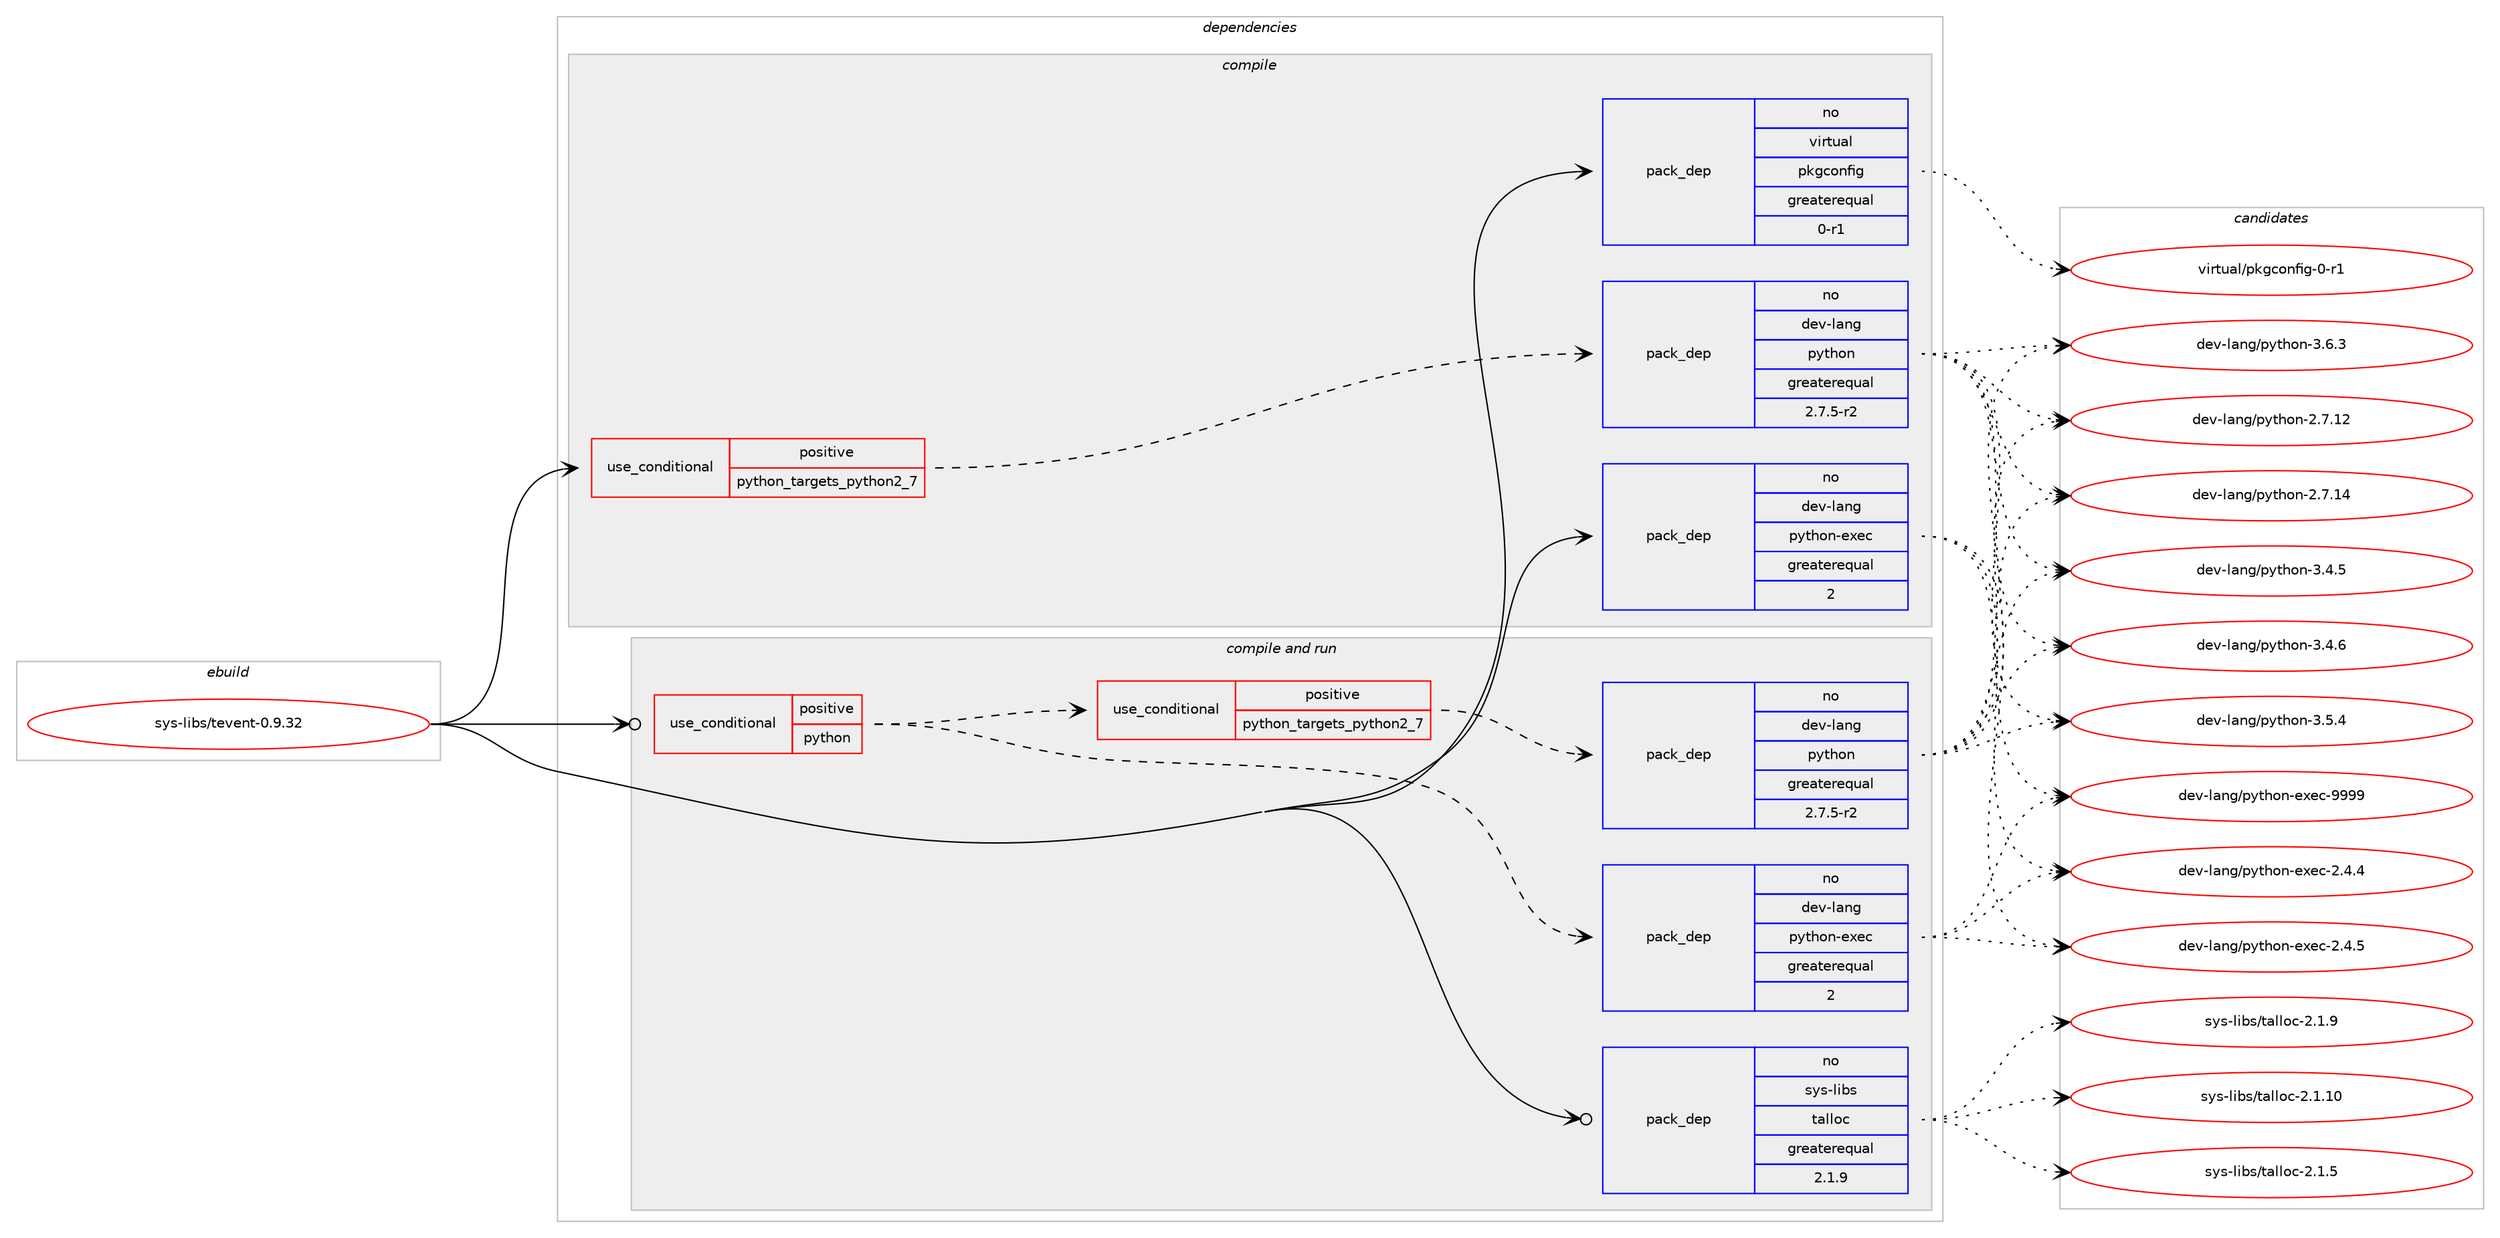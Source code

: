 digraph prolog {

# *************
# Graph options
# *************

newrank=true;
concentrate=true;
compound=true;
graph [rankdir=LR,fontname=Helvetica,fontsize=10,ranksep=1.5];#, ranksep=2.5, nodesep=0.2];
edge  [arrowhead=vee];
node  [fontname=Helvetica,fontsize=10];

# **********
# The ebuild
# **********

subgraph cluster_leftcol {
color=gray;
rank=same;
label=<<i>ebuild</i>>;
id [label="sys-libs/tevent-0.9.32", color=red, width=4, href="../sys-libs/tevent-0.9.32.svg"];
}

# ****************
# The dependencies
# ****************

subgraph cluster_midcol {
color=gray;
label=<<i>dependencies</i>>;
subgraph cluster_compile {
fillcolor="#eeeeee";
style=filled;
label=<<i>compile</i>>;
subgraph cond936 {
dependency7478 [label=<<TABLE BORDER="0" CELLBORDER="1" CELLSPACING="0" CELLPADDING="4"><TR><TD ROWSPAN="3" CELLPADDING="10">use_conditional</TD></TR><TR><TD>positive</TD></TR><TR><TD>python_targets_python2_7</TD></TR></TABLE>>, shape=none, color=red];
subgraph pack6500 {
dependency7479 [label=<<TABLE BORDER="0" CELLBORDER="1" CELLSPACING="0" CELLPADDING="4" WIDTH="220"><TR><TD ROWSPAN="6" CELLPADDING="30">pack_dep</TD></TR><TR><TD WIDTH="110">no</TD></TR><TR><TD>dev-lang</TD></TR><TR><TD>python</TD></TR><TR><TD>greaterequal</TD></TR><TR><TD>2.7.5-r2</TD></TR></TABLE>>, shape=none, color=blue];
}
dependency7478:e -> dependency7479:w [weight=20,style="dashed",arrowhead="vee"];
}
id:e -> dependency7478:w [weight=20,style="solid",arrowhead="vee"];
subgraph pack6501 {
dependency7480 [label=<<TABLE BORDER="0" CELLBORDER="1" CELLSPACING="0" CELLPADDING="4" WIDTH="220"><TR><TD ROWSPAN="6" CELLPADDING="30">pack_dep</TD></TR><TR><TD WIDTH="110">no</TD></TR><TR><TD>dev-lang</TD></TR><TR><TD>python-exec</TD></TR><TR><TD>greaterequal</TD></TR><TR><TD>2</TD></TR></TABLE>>, shape=none, color=blue];
}
id:e -> dependency7480:w [weight=20,style="solid",arrowhead="vee"];
subgraph pack6502 {
dependency7481 [label=<<TABLE BORDER="0" CELLBORDER="1" CELLSPACING="0" CELLPADDING="4" WIDTH="220"><TR><TD ROWSPAN="6" CELLPADDING="30">pack_dep</TD></TR><TR><TD WIDTH="110">no</TD></TR><TR><TD>virtual</TD></TR><TR><TD>pkgconfig</TD></TR><TR><TD>greaterequal</TD></TR><TR><TD>0-r1</TD></TR></TABLE>>, shape=none, color=blue];
}
id:e -> dependency7481:w [weight=20,style="solid",arrowhead="vee"];
}
subgraph cluster_compileandrun {
fillcolor="#eeeeee";
style=filled;
label=<<i>compile and run</i>>;
subgraph cond937 {
dependency7482 [label=<<TABLE BORDER="0" CELLBORDER="1" CELLSPACING="0" CELLPADDING="4"><TR><TD ROWSPAN="3" CELLPADDING="10">use_conditional</TD></TR><TR><TD>positive</TD></TR><TR><TD>python</TD></TR></TABLE>>, shape=none, color=red];
subgraph cond938 {
dependency7483 [label=<<TABLE BORDER="0" CELLBORDER="1" CELLSPACING="0" CELLPADDING="4"><TR><TD ROWSPAN="3" CELLPADDING="10">use_conditional</TD></TR><TR><TD>positive</TD></TR><TR><TD>python_targets_python2_7</TD></TR></TABLE>>, shape=none, color=red];
subgraph pack6503 {
dependency7484 [label=<<TABLE BORDER="0" CELLBORDER="1" CELLSPACING="0" CELLPADDING="4" WIDTH="220"><TR><TD ROWSPAN="6" CELLPADDING="30">pack_dep</TD></TR><TR><TD WIDTH="110">no</TD></TR><TR><TD>dev-lang</TD></TR><TR><TD>python</TD></TR><TR><TD>greaterequal</TD></TR><TR><TD>2.7.5-r2</TD></TR></TABLE>>, shape=none, color=blue];
}
dependency7483:e -> dependency7484:w [weight=20,style="dashed",arrowhead="vee"];
}
dependency7482:e -> dependency7483:w [weight=20,style="dashed",arrowhead="vee"];
subgraph pack6504 {
dependency7485 [label=<<TABLE BORDER="0" CELLBORDER="1" CELLSPACING="0" CELLPADDING="4" WIDTH="220"><TR><TD ROWSPAN="6" CELLPADDING="30">pack_dep</TD></TR><TR><TD WIDTH="110">no</TD></TR><TR><TD>dev-lang</TD></TR><TR><TD>python-exec</TD></TR><TR><TD>greaterequal</TD></TR><TR><TD>2</TD></TR></TABLE>>, shape=none, color=blue];
}
dependency7482:e -> dependency7485:w [weight=20,style="dashed",arrowhead="vee"];
}
id:e -> dependency7482:w [weight=20,style="solid",arrowhead="odotvee"];
subgraph pack6505 {
dependency7486 [label=<<TABLE BORDER="0" CELLBORDER="1" CELLSPACING="0" CELLPADDING="4" WIDTH="220"><TR><TD ROWSPAN="6" CELLPADDING="30">pack_dep</TD></TR><TR><TD WIDTH="110">no</TD></TR><TR><TD>sys-libs</TD></TR><TR><TD>talloc</TD></TR><TR><TD>greaterequal</TD></TR><TR><TD>2.1.9</TD></TR></TABLE>>, shape=none, color=blue];
}
id:e -> dependency7486:w [weight=20,style="solid",arrowhead="odotvee"];
}
subgraph cluster_run {
fillcolor="#eeeeee";
style=filled;
label=<<i>run</i>>;
}
}

# **************
# The candidates
# **************

subgraph cluster_choices {
rank=same;
color=gray;
label=<<i>candidates</i>>;

subgraph choice6500 {
color=black;
nodesep=1;
choice10010111845108971101034711212111610411111045504655464950 [label="dev-lang/python-2.7.12", color=red, width=4,href="../dev-lang/python-2.7.12.svg"];
choice10010111845108971101034711212111610411111045504655464952 [label="dev-lang/python-2.7.14", color=red, width=4,href="../dev-lang/python-2.7.14.svg"];
choice100101118451089711010347112121116104111110455146524653 [label="dev-lang/python-3.4.5", color=red, width=4,href="../dev-lang/python-3.4.5.svg"];
choice100101118451089711010347112121116104111110455146524654 [label="dev-lang/python-3.4.6", color=red, width=4,href="../dev-lang/python-3.4.6.svg"];
choice100101118451089711010347112121116104111110455146534652 [label="dev-lang/python-3.5.4", color=red, width=4,href="../dev-lang/python-3.5.4.svg"];
choice100101118451089711010347112121116104111110455146544651 [label="dev-lang/python-3.6.3", color=red, width=4,href="../dev-lang/python-3.6.3.svg"];
dependency7479:e -> choice10010111845108971101034711212111610411111045504655464950:w [style=dotted,weight="100"];
dependency7479:e -> choice10010111845108971101034711212111610411111045504655464952:w [style=dotted,weight="100"];
dependency7479:e -> choice100101118451089711010347112121116104111110455146524653:w [style=dotted,weight="100"];
dependency7479:e -> choice100101118451089711010347112121116104111110455146524654:w [style=dotted,weight="100"];
dependency7479:e -> choice100101118451089711010347112121116104111110455146534652:w [style=dotted,weight="100"];
dependency7479:e -> choice100101118451089711010347112121116104111110455146544651:w [style=dotted,weight="100"];
}
subgraph choice6501 {
color=black;
nodesep=1;
choice1001011184510897110103471121211161041111104510112010199455046524652 [label="dev-lang/python-exec-2.4.4", color=red, width=4,href="../dev-lang/python-exec-2.4.4.svg"];
choice1001011184510897110103471121211161041111104510112010199455046524653 [label="dev-lang/python-exec-2.4.5", color=red, width=4,href="../dev-lang/python-exec-2.4.5.svg"];
choice10010111845108971101034711212111610411111045101120101994557575757 [label="dev-lang/python-exec-9999", color=red, width=4,href="../dev-lang/python-exec-9999.svg"];
dependency7480:e -> choice1001011184510897110103471121211161041111104510112010199455046524652:w [style=dotted,weight="100"];
dependency7480:e -> choice1001011184510897110103471121211161041111104510112010199455046524653:w [style=dotted,weight="100"];
dependency7480:e -> choice10010111845108971101034711212111610411111045101120101994557575757:w [style=dotted,weight="100"];
}
subgraph choice6502 {
color=black;
nodesep=1;
choice11810511411611797108471121071039911111010210510345484511449 [label="virtual/pkgconfig-0-r1", color=red, width=4,href="../virtual/pkgconfig-0-r1.svg"];
dependency7481:e -> choice11810511411611797108471121071039911111010210510345484511449:w [style=dotted,weight="100"];
}
subgraph choice6503 {
color=black;
nodesep=1;
choice10010111845108971101034711212111610411111045504655464950 [label="dev-lang/python-2.7.12", color=red, width=4,href="../dev-lang/python-2.7.12.svg"];
choice10010111845108971101034711212111610411111045504655464952 [label="dev-lang/python-2.7.14", color=red, width=4,href="../dev-lang/python-2.7.14.svg"];
choice100101118451089711010347112121116104111110455146524653 [label="dev-lang/python-3.4.5", color=red, width=4,href="../dev-lang/python-3.4.5.svg"];
choice100101118451089711010347112121116104111110455146524654 [label="dev-lang/python-3.4.6", color=red, width=4,href="../dev-lang/python-3.4.6.svg"];
choice100101118451089711010347112121116104111110455146534652 [label="dev-lang/python-3.5.4", color=red, width=4,href="../dev-lang/python-3.5.4.svg"];
choice100101118451089711010347112121116104111110455146544651 [label="dev-lang/python-3.6.3", color=red, width=4,href="../dev-lang/python-3.6.3.svg"];
dependency7484:e -> choice10010111845108971101034711212111610411111045504655464950:w [style=dotted,weight="100"];
dependency7484:e -> choice10010111845108971101034711212111610411111045504655464952:w [style=dotted,weight="100"];
dependency7484:e -> choice100101118451089711010347112121116104111110455146524653:w [style=dotted,weight="100"];
dependency7484:e -> choice100101118451089711010347112121116104111110455146524654:w [style=dotted,weight="100"];
dependency7484:e -> choice100101118451089711010347112121116104111110455146534652:w [style=dotted,weight="100"];
dependency7484:e -> choice100101118451089711010347112121116104111110455146544651:w [style=dotted,weight="100"];
}
subgraph choice6504 {
color=black;
nodesep=1;
choice1001011184510897110103471121211161041111104510112010199455046524652 [label="dev-lang/python-exec-2.4.4", color=red, width=4,href="../dev-lang/python-exec-2.4.4.svg"];
choice1001011184510897110103471121211161041111104510112010199455046524653 [label="dev-lang/python-exec-2.4.5", color=red, width=4,href="../dev-lang/python-exec-2.4.5.svg"];
choice10010111845108971101034711212111610411111045101120101994557575757 [label="dev-lang/python-exec-9999", color=red, width=4,href="../dev-lang/python-exec-9999.svg"];
dependency7485:e -> choice1001011184510897110103471121211161041111104510112010199455046524652:w [style=dotted,weight="100"];
dependency7485:e -> choice1001011184510897110103471121211161041111104510112010199455046524653:w [style=dotted,weight="100"];
dependency7485:e -> choice10010111845108971101034711212111610411111045101120101994557575757:w [style=dotted,weight="100"];
}
subgraph choice6505 {
color=black;
nodesep=1;
choice115121115451081059811547116971081081119945504649464948 [label="sys-libs/talloc-2.1.10", color=red, width=4,href="../sys-libs/talloc-2.1.10.svg"];
choice1151211154510810598115471169710810811199455046494653 [label="sys-libs/talloc-2.1.5", color=red, width=4,href="../sys-libs/talloc-2.1.5.svg"];
choice1151211154510810598115471169710810811199455046494657 [label="sys-libs/talloc-2.1.9", color=red, width=4,href="../sys-libs/talloc-2.1.9.svg"];
dependency7486:e -> choice115121115451081059811547116971081081119945504649464948:w [style=dotted,weight="100"];
dependency7486:e -> choice1151211154510810598115471169710810811199455046494653:w [style=dotted,weight="100"];
dependency7486:e -> choice1151211154510810598115471169710810811199455046494657:w [style=dotted,weight="100"];
}
}

}
